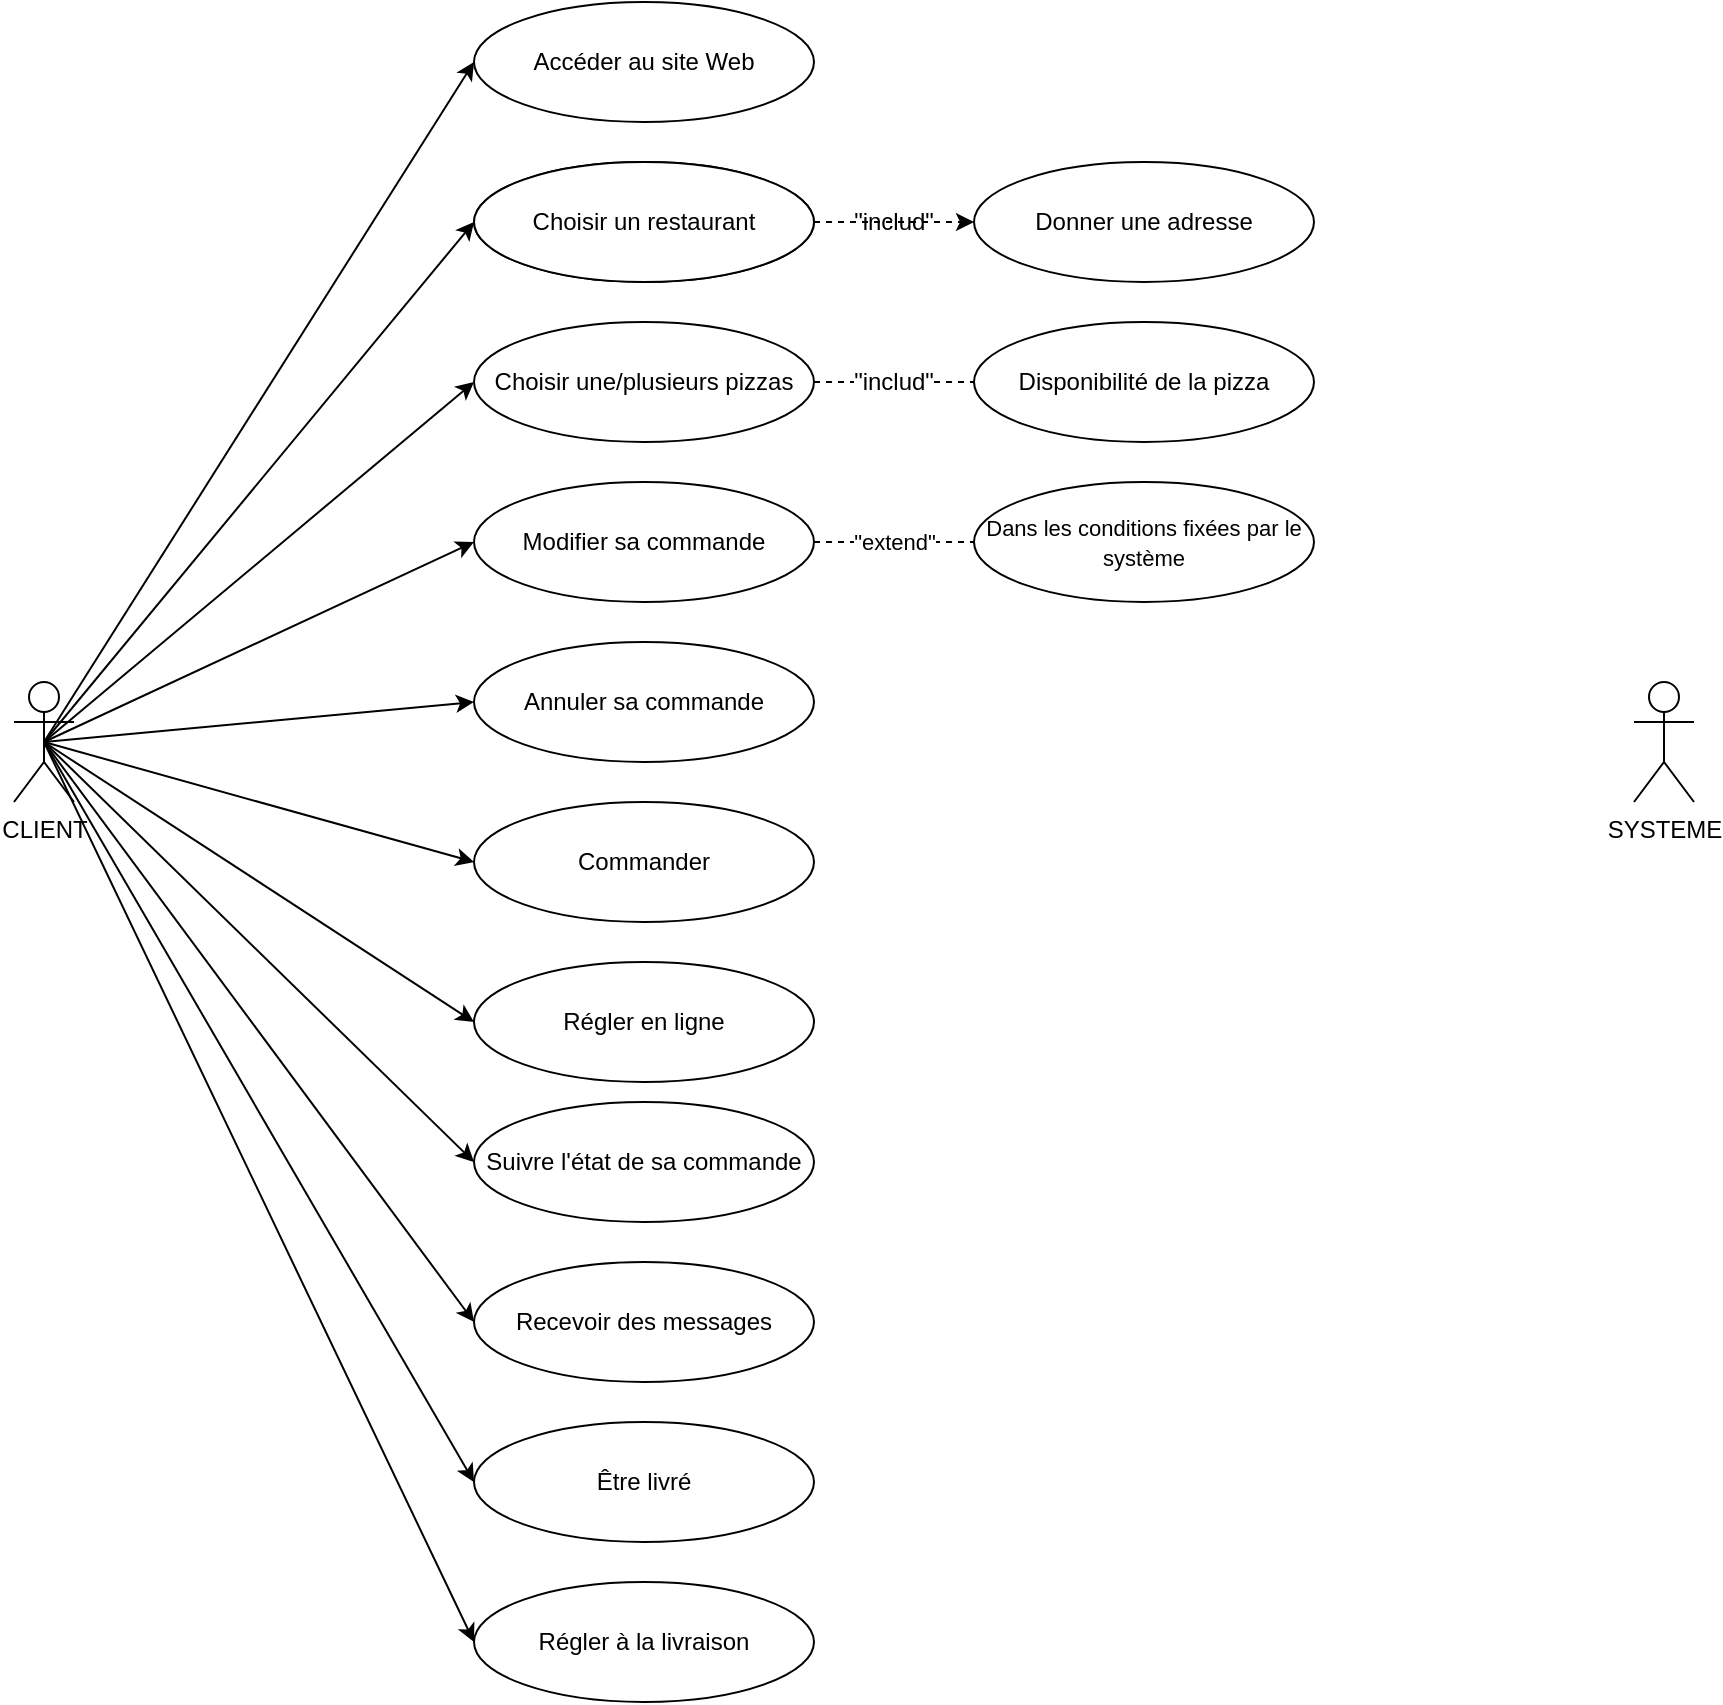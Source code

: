 <mxfile version="12.9.10" type="github">
  <diagram id="aiKTjoL5iuAiYiU3BYi3" name="Page-1">
    <mxGraphModel dx="946" dy="522" grid="1" gridSize="10" guides="1" tooltips="1" connect="1" arrows="1" fold="1" page="1" pageScale="1" pageWidth="827" pageHeight="1169" math="0" shadow="0">
      <root>
        <mxCell id="0" />
        <mxCell id="1" parent="0" />
        <mxCell id="QC4duMPSpsn-Ii6u6m_h-2" value="SYSTEME" style="shape=umlActor;verticalLabelPosition=bottom;labelBackgroundColor=#ffffff;verticalAlign=top;html=1;outlineConnect=0;" vertex="1" parent="1">
          <mxGeometry x="850" y="380" width="30" height="60" as="geometry" />
        </mxCell>
        <mxCell id="QC4duMPSpsn-Ii6u6m_h-3" value="CLIENT" style="shape=umlActor;verticalLabelPosition=bottom;labelBackgroundColor=#ffffff;verticalAlign=top;html=1;outlineConnect=0;" vertex="1" parent="1">
          <mxGeometry x="40" y="380" width="30" height="60" as="geometry" />
        </mxCell>
        <mxCell id="QC4duMPSpsn-Ii6u6m_h-9" value="Accéder au site Web" style="ellipse;whiteSpace=wrap;html=1;" vertex="1" parent="1">
          <mxGeometry x="270" y="40" width="170" height="60" as="geometry" />
        </mxCell>
        <mxCell id="QC4duMPSpsn-Ii6u6m_h-10" value="Choisir un restaurant" style="ellipse;whiteSpace=wrap;html=1;" vertex="1" parent="1">
          <mxGeometry x="270" y="120" width="170" height="60" as="geometry" />
        </mxCell>
        <mxCell id="QC4duMPSpsn-Ii6u6m_h-12" value="Choisir une/plusieurs pizzas" style="ellipse;whiteSpace=wrap;html=1;" vertex="1" parent="1">
          <mxGeometry x="270" y="200" width="170" height="60" as="geometry" />
        </mxCell>
        <mxCell id="QC4duMPSpsn-Ii6u6m_h-13" value="Modifier sa commande" style="ellipse;whiteSpace=wrap;html=1;" vertex="1" parent="1">
          <mxGeometry x="270" y="280" width="170" height="60" as="geometry" />
        </mxCell>
        <mxCell id="QC4duMPSpsn-Ii6u6m_h-14" value="Annuler sa commande" style="ellipse;whiteSpace=wrap;html=1;" vertex="1" parent="1">
          <mxGeometry x="270" y="360" width="170" height="60" as="geometry" />
        </mxCell>
        <mxCell id="QC4duMPSpsn-Ii6u6m_h-15" value="Commander" style="ellipse;whiteSpace=wrap;html=1;" vertex="1" parent="1">
          <mxGeometry x="270" y="440" width="170" height="60" as="geometry" />
        </mxCell>
        <mxCell id="QC4duMPSpsn-Ii6u6m_h-16" value="Régler en ligne" style="ellipse;whiteSpace=wrap;html=1;" vertex="1" parent="1">
          <mxGeometry x="270" y="520" width="170" height="60" as="geometry" />
        </mxCell>
        <mxCell id="QC4duMPSpsn-Ii6u6m_h-17" value="Suivre l&#39;état de sa commande" style="ellipse;whiteSpace=wrap;html=1;" vertex="1" parent="1">
          <mxGeometry x="270" y="590" width="170" height="60" as="geometry" />
        </mxCell>
        <mxCell id="QC4duMPSpsn-Ii6u6m_h-18" value="Recevoir des messages" style="ellipse;whiteSpace=wrap;html=1;" vertex="1" parent="1">
          <mxGeometry x="270" y="670" width="170" height="60" as="geometry" />
        </mxCell>
        <mxCell id="QC4duMPSpsn-Ii6u6m_h-19" value="Être livré" style="ellipse;whiteSpace=wrap;html=1;" vertex="1" parent="1">
          <mxGeometry x="270" y="750" width="170" height="60" as="geometry" />
        </mxCell>
        <mxCell id="QC4duMPSpsn-Ii6u6m_h-20" value="Régler à la livraison" style="ellipse;whiteSpace=wrap;html=1;" vertex="1" parent="1">
          <mxGeometry x="270" y="830" width="170" height="60" as="geometry" />
        </mxCell>
        <mxCell id="QC4duMPSpsn-Ii6u6m_h-21" value="" style="endArrow=classic;html=1;exitX=0.5;exitY=0.5;exitDx=0;exitDy=0;exitPerimeter=0;entryX=0;entryY=0.5;entryDx=0;entryDy=0;" edge="1" parent="1" source="QC4duMPSpsn-Ii6u6m_h-3" target="QC4duMPSpsn-Ii6u6m_h-10">
          <mxGeometry width="50" height="50" relative="1" as="geometry">
            <mxPoint x="140" y="370" as="sourcePoint" />
            <mxPoint x="190" y="320" as="targetPoint" />
          </mxGeometry>
        </mxCell>
        <mxCell id="QC4duMPSpsn-Ii6u6m_h-23" value="" style="endArrow=classic;html=1;exitX=0.5;exitY=0.5;exitDx=0;exitDy=0;exitPerimeter=0;entryX=0;entryY=0.5;entryDx=0;entryDy=0;" edge="1" parent="1" source="QC4duMPSpsn-Ii6u6m_h-3" target="QC4duMPSpsn-Ii6u6m_h-9">
          <mxGeometry width="50" height="50" relative="1" as="geometry">
            <mxPoint x="100" y="220" as="sourcePoint" />
            <mxPoint x="150" y="170" as="targetPoint" />
          </mxGeometry>
        </mxCell>
        <mxCell id="QC4duMPSpsn-Ii6u6m_h-24" value="" style="endArrow=classic;html=1;exitX=0.5;exitY=0.5;exitDx=0;exitDy=0;exitPerimeter=0;entryX=0;entryY=0.5;entryDx=0;entryDy=0;" edge="1" parent="1" source="QC4duMPSpsn-Ii6u6m_h-3" target="QC4duMPSpsn-Ii6u6m_h-12">
          <mxGeometry width="50" height="50" relative="1" as="geometry">
            <mxPoint x="390" y="360" as="sourcePoint" />
            <mxPoint x="440" y="310" as="targetPoint" />
          </mxGeometry>
        </mxCell>
        <mxCell id="QC4duMPSpsn-Ii6u6m_h-25" value="" style="endArrow=classic;html=1;exitX=0.5;exitY=0.5;exitDx=0;exitDy=0;exitPerimeter=0;entryX=0;entryY=0.5;entryDx=0;entryDy=0;" edge="1" parent="1" source="QC4duMPSpsn-Ii6u6m_h-3" target="QC4duMPSpsn-Ii6u6m_h-13">
          <mxGeometry width="50" height="50" relative="1" as="geometry">
            <mxPoint x="110" y="400" as="sourcePoint" />
            <mxPoint x="160" y="350" as="targetPoint" />
          </mxGeometry>
        </mxCell>
        <mxCell id="QC4duMPSpsn-Ii6u6m_h-26" value="" style="endArrow=classic;html=1;exitX=0.5;exitY=0.5;exitDx=0;exitDy=0;exitPerimeter=0;entryX=0;entryY=0.5;entryDx=0;entryDy=0;" edge="1" parent="1" source="QC4duMPSpsn-Ii6u6m_h-3" target="QC4duMPSpsn-Ii6u6m_h-14">
          <mxGeometry width="50" height="50" relative="1" as="geometry">
            <mxPoint x="390" y="380" as="sourcePoint" />
            <mxPoint x="440" y="330" as="targetPoint" />
          </mxGeometry>
        </mxCell>
        <mxCell id="QC4duMPSpsn-Ii6u6m_h-27" value="" style="endArrow=classic;html=1;entryX=0;entryY=0.5;entryDx=0;entryDy=0;exitX=0.5;exitY=0.5;exitDx=0;exitDy=0;exitPerimeter=0;" edge="1" parent="1" source="QC4duMPSpsn-Ii6u6m_h-3" target="QC4duMPSpsn-Ii6u6m_h-15">
          <mxGeometry width="50" height="50" relative="1" as="geometry">
            <mxPoint x="390" y="540" as="sourcePoint" />
            <mxPoint x="440" y="490" as="targetPoint" />
          </mxGeometry>
        </mxCell>
        <mxCell id="QC4duMPSpsn-Ii6u6m_h-29" value="" style="endArrow=classic;html=1;entryX=0;entryY=0.5;entryDx=0;entryDy=0;exitX=0.5;exitY=0.5;exitDx=0;exitDy=0;exitPerimeter=0;" edge="1" parent="1" source="QC4duMPSpsn-Ii6u6m_h-3" target="QC4duMPSpsn-Ii6u6m_h-16">
          <mxGeometry width="50" height="50" relative="1" as="geometry">
            <mxPoint x="390" y="580" as="sourcePoint" />
            <mxPoint x="440" y="530" as="targetPoint" />
          </mxGeometry>
        </mxCell>
        <mxCell id="QC4duMPSpsn-Ii6u6m_h-30" value="" style="endArrow=classic;html=1;entryX=0;entryY=0.5;entryDx=0;entryDy=0;exitX=0.5;exitY=0.5;exitDx=0;exitDy=0;exitPerimeter=0;" edge="1" parent="1" source="QC4duMPSpsn-Ii6u6m_h-3" target="QC4duMPSpsn-Ii6u6m_h-17">
          <mxGeometry width="50" height="50" relative="1" as="geometry">
            <mxPoint x="390" y="580" as="sourcePoint" />
            <mxPoint x="440" y="530" as="targetPoint" />
          </mxGeometry>
        </mxCell>
        <mxCell id="QC4duMPSpsn-Ii6u6m_h-31" value="" style="endArrow=classic;html=1;entryX=0;entryY=0.5;entryDx=0;entryDy=0;exitX=0.5;exitY=0.5;exitDx=0;exitDy=0;exitPerimeter=0;" edge="1" parent="1" source="QC4duMPSpsn-Ii6u6m_h-3" target="QC4duMPSpsn-Ii6u6m_h-18">
          <mxGeometry width="50" height="50" relative="1" as="geometry">
            <mxPoint x="390" y="580" as="sourcePoint" />
            <mxPoint x="440" y="530" as="targetPoint" />
          </mxGeometry>
        </mxCell>
        <mxCell id="QC4duMPSpsn-Ii6u6m_h-32" value="" style="endArrow=classic;html=1;entryX=0;entryY=0.5;entryDx=0;entryDy=0;exitX=0.5;exitY=0.5;exitDx=0;exitDy=0;exitPerimeter=0;" edge="1" parent="1" source="QC4duMPSpsn-Ii6u6m_h-3" target="QC4duMPSpsn-Ii6u6m_h-19">
          <mxGeometry width="50" height="50" relative="1" as="geometry">
            <mxPoint x="390" y="600" as="sourcePoint" />
            <mxPoint x="440" y="550" as="targetPoint" />
          </mxGeometry>
        </mxCell>
        <mxCell id="QC4duMPSpsn-Ii6u6m_h-33" value="" style="endArrow=classic;html=1;entryX=0;entryY=0.5;entryDx=0;entryDy=0;exitX=0.5;exitY=0.5;exitDx=0;exitDy=0;exitPerimeter=0;" edge="1" parent="1" source="QC4duMPSpsn-Ii6u6m_h-3" target="QC4duMPSpsn-Ii6u6m_h-20">
          <mxGeometry width="50" height="50" relative="1" as="geometry">
            <mxPoint x="390" y="790" as="sourcePoint" />
            <mxPoint x="440" y="740" as="targetPoint" />
          </mxGeometry>
        </mxCell>
        <mxCell id="QC4duMPSpsn-Ii6u6m_h-34" value="Donner une adresse" style="ellipse;whiteSpace=wrap;html=1;" vertex="1" parent="1">
          <mxGeometry x="520" y="120" width="170" height="60" as="geometry" />
        </mxCell>
        <mxCell id="QC4duMPSpsn-Ii6u6m_h-46" value="" style="edgeStyle=orthogonalEdgeStyle;rounded=0;orthogonalLoop=1;jettySize=auto;html=1;dashed=1;startArrow=none;startFill=0;endArrow=classic;endFill=1;" edge="1" parent="1" source="QC4duMPSpsn-Ii6u6m_h-40" target="QC4duMPSpsn-Ii6u6m_h-34">
          <mxGeometry relative="1" as="geometry" />
        </mxCell>
        <mxCell id="QC4duMPSpsn-Ii6u6m_h-40" value="Choisir un restaurant" style="ellipse;whiteSpace=wrap;html=1;" vertex="1" parent="1">
          <mxGeometry x="270" y="120" width="170" height="60" as="geometry" />
        </mxCell>
        <mxCell id="QC4duMPSpsn-Ii6u6m_h-38" value="Disponibilité de la pizza" style="ellipse;whiteSpace=wrap;html=1;" vertex="1" parent="1">
          <mxGeometry x="520" y="200" width="170" height="60" as="geometry" />
        </mxCell>
        <mxCell id="QC4duMPSpsn-Ii6u6m_h-39" value="" style="endArrow=none;html=1;dashed=1;entryX=0;entryY=0.5;entryDx=0;entryDy=0;exitX=1;exitY=0.5;exitDx=0;exitDy=0;" edge="1" parent="1" source="QC4duMPSpsn-Ii6u6m_h-43" target="QC4duMPSpsn-Ii6u6m_h-38">
          <mxGeometry width="50" height="50" relative="1" as="geometry">
            <mxPoint x="390" y="210" as="sourcePoint" />
            <mxPoint x="440" y="160" as="targetPoint" />
          </mxGeometry>
        </mxCell>
        <mxCell id="QC4duMPSpsn-Ii6u6m_h-42" value="&quot;includ&quot;" style="text;html=1;strokeColor=none;fillColor=none;align=center;verticalAlign=middle;whiteSpace=wrap;rounded=0;" vertex="1" parent="1">
          <mxGeometry x="460" y="140" width="40" height="20" as="geometry" />
        </mxCell>
        <mxCell id="QC4duMPSpsn-Ii6u6m_h-47" value="&quot;extend&quot;" style="endArrow=none;html=1;dashed=1;entryX=0;entryY=0.5;entryDx=0;entryDy=0;exitX=1;exitY=0.5;exitDx=0;exitDy=0;" edge="1" parent="1" source="QC4duMPSpsn-Ii6u6m_h-13" target="QC4duMPSpsn-Ii6u6m_h-48">
          <mxGeometry width="50" height="50" relative="1" as="geometry">
            <mxPoint x="390" y="340" as="sourcePoint" />
            <mxPoint x="440" y="290" as="targetPoint" />
          </mxGeometry>
        </mxCell>
        <mxCell id="QC4duMPSpsn-Ii6u6m_h-48" value="&lt;font style=&quot;font-size: 11px&quot;&gt;Dans les conditions fixées par le système&lt;/font&gt;" style="ellipse;whiteSpace=wrap;html=1;" vertex="1" parent="1">
          <mxGeometry x="520" y="280" width="170" height="60" as="geometry" />
        </mxCell>
        <mxCell id="QC4duMPSpsn-Ii6u6m_h-43" value="&quot;includ&quot;" style="text;html=1;strokeColor=none;fillColor=none;align=center;verticalAlign=middle;whiteSpace=wrap;rounded=0;" vertex="1" parent="1">
          <mxGeometry x="460" y="220" width="40" height="20" as="geometry" />
        </mxCell>
        <mxCell id="QC4duMPSpsn-Ii6u6m_h-49" value="" style="endArrow=none;html=1;dashed=1;entryX=0;entryY=0.5;entryDx=0;entryDy=0;exitX=1;exitY=0.5;exitDx=0;exitDy=0;" edge="1" parent="1" source="QC4duMPSpsn-Ii6u6m_h-12" target="QC4duMPSpsn-Ii6u6m_h-43">
          <mxGeometry width="50" height="50" relative="1" as="geometry">
            <mxPoint x="440" y="230" as="sourcePoint" />
            <mxPoint x="520" y="230" as="targetPoint" />
          </mxGeometry>
        </mxCell>
      </root>
    </mxGraphModel>
  </diagram>
</mxfile>
